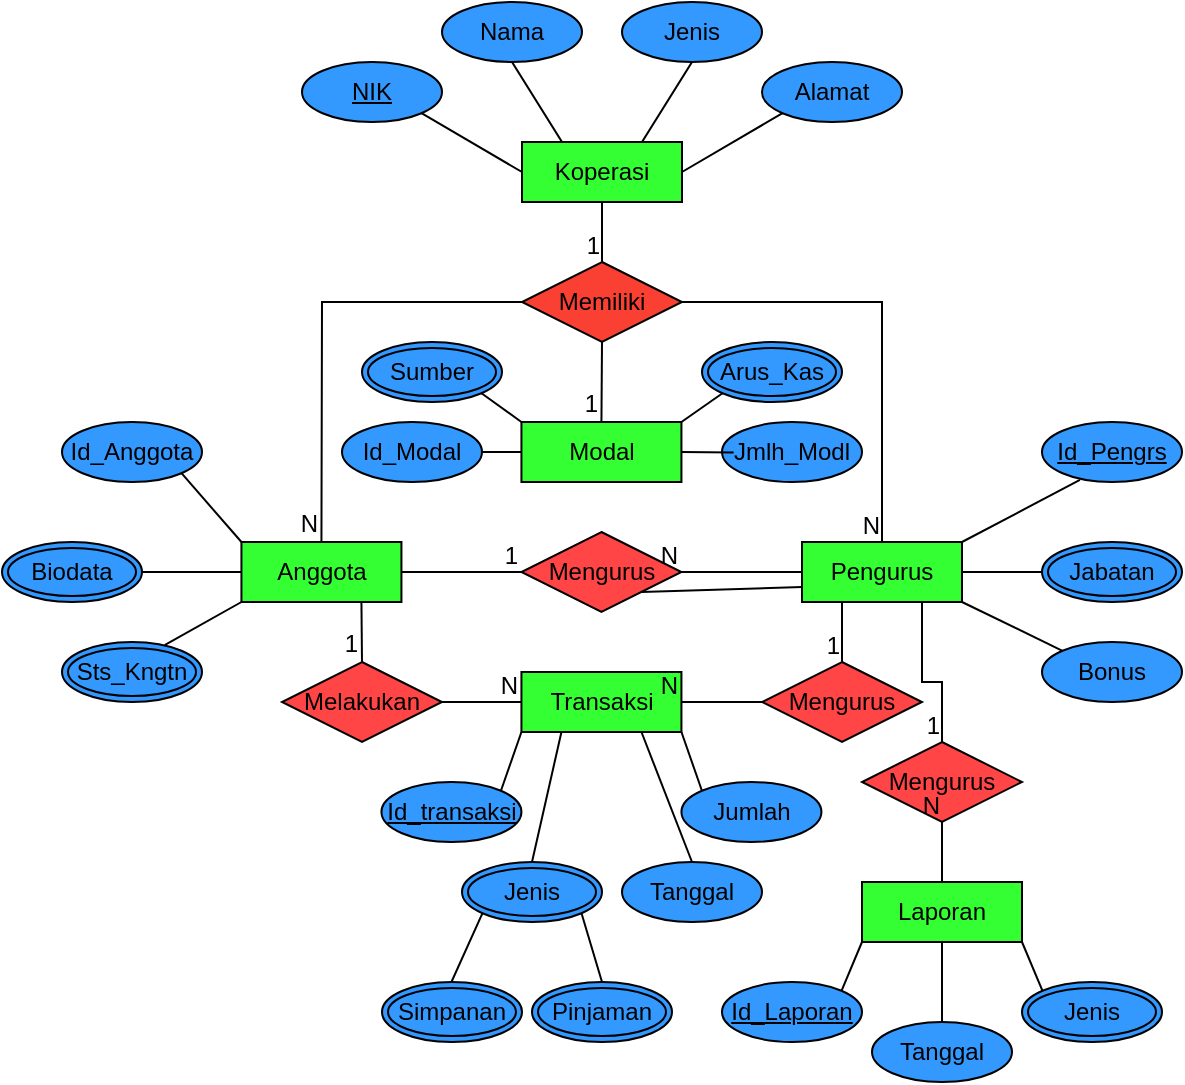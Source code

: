 <mxfile version="24.8.4">
  <diagram name="Halaman-1" id="Y80M56ZSuJKKFgf_Gu2e">
    <mxGraphModel dx="1216" dy="738" grid="1" gridSize="10" guides="1" tooltips="1" connect="1" arrows="1" fold="1" page="1" pageScale="1" pageWidth="827" pageHeight="1169" math="0" shadow="0">
      <root>
        <mxCell id="0" />
        <mxCell id="1" parent="0" />
        <mxCell id="62EWxUmSz6-aSFfVlWEd-33" value="Koperasi" style="whiteSpace=wrap;html=1;align=center;fillColor=#33FF33;" parent="1" vertex="1">
          <mxGeometry x="360" y="110" width="80" height="30" as="geometry" />
        </mxCell>
        <mxCell id="62EWxUmSz6-aSFfVlWEd-50" value="Anggota" style="whiteSpace=wrap;html=1;align=center;fillColor=#33FF33;" parent="1" vertex="1">
          <mxGeometry x="219.72" y="310" width="80" height="30" as="geometry" />
        </mxCell>
        <mxCell id="62EWxUmSz6-aSFfVlWEd-73" value="Modal" style="whiteSpace=wrap;html=1;align=center;fillColor=#33FF33;" parent="1" vertex="1">
          <mxGeometry x="359.72" y="250" width="80" height="30" as="geometry" />
        </mxCell>
        <mxCell id="62EWxUmSz6-aSFfVlWEd-84" value="Transaksi" style="whiteSpace=wrap;html=1;align=center;fillColor=#33FF33;" parent="1" vertex="1">
          <mxGeometry x="359.72" y="375" width="80" height="30" as="geometry" />
        </mxCell>
        <mxCell id="62EWxUmSz6-aSFfVlWEd-98" value="Laporan" style="whiteSpace=wrap;html=1;align=center;fillColor=#33FF33;" parent="1" vertex="1">
          <mxGeometry x="530" y="480" width="80" height="30" as="geometry" />
        </mxCell>
        <mxCell id="62EWxUmSz6-aSFfVlWEd-51" value="Pengurus" style="whiteSpace=wrap;html=1;align=center;fillColor=#33FF33;" parent="1" vertex="1">
          <mxGeometry x="500" y="310" width="80" height="30" as="geometry" />
        </mxCell>
        <mxCell id="62EWxUmSz6-aSFfVlWEd-34" value="NIK" style="ellipse;whiteSpace=wrap;html=1;align=center;fontStyle=4;fillColor=#3399FF;" parent="1" vertex="1">
          <mxGeometry x="250" y="70" width="70" height="30" as="geometry" />
        </mxCell>
        <mxCell id="62EWxUmSz6-aSFfVlWEd-36" value="Jenis" style="ellipse;whiteSpace=wrap;html=1;align=center;fontStyle=0;fillColor=#3399FF;" parent="1" vertex="1">
          <mxGeometry x="410" y="40" width="70" height="30" as="geometry" />
        </mxCell>
        <mxCell id="62EWxUmSz6-aSFfVlWEd-38" value="Alamat" style="ellipse;whiteSpace=wrap;html=1;align=center;fontStyle=0;fillColor=#3399FF;" parent="1" vertex="1">
          <mxGeometry x="480" y="70" width="70" height="30" as="geometry" />
        </mxCell>
        <mxCell id="62EWxUmSz6-aSFfVlWEd-53" value="Id_Pengrs" style="ellipse;whiteSpace=wrap;html=1;align=center;fontStyle=4;fillColor=#3399FF;" parent="1" vertex="1">
          <mxGeometry x="620" y="250" width="70" height="30" as="geometry" />
        </mxCell>
        <mxCell id="62EWxUmSz6-aSFfVlWEd-76" value="Id_Modal" style="ellipse;whiteSpace=wrap;html=1;align=center;fontStyle=0;fillColor=#3399FF;" parent="1" vertex="1">
          <mxGeometry x="270" y="250" width="70" height="30" as="geometry" />
        </mxCell>
        <mxCell id="62EWxUmSz6-aSFfVlWEd-101" value="Id_Anggota" style="ellipse;whiteSpace=wrap;html=1;align=center;fontStyle=0;fillColor=#3399FF;" parent="1" vertex="1">
          <mxGeometry x="130" y="250" width="70" height="30" as="geometry" />
        </mxCell>
        <mxCell id="62EWxUmSz6-aSFfVlWEd-55" value="Bonus" style="ellipse;whiteSpace=wrap;html=1;align=center;fontStyle=0;fillColor=#3399FF;" parent="1" vertex="1">
          <mxGeometry x="620" y="360" width="70" height="30" as="geometry" />
        </mxCell>
        <mxCell id="62EWxUmSz6-aSFfVlWEd-119" value="Id_transaksi" style="ellipse;whiteSpace=wrap;html=1;align=center;fontStyle=4;fillColor=#3399FF;" parent="1" vertex="1">
          <mxGeometry x="289.72" y="430" width="70" height="30" as="geometry" />
        </mxCell>
        <mxCell id="62EWxUmSz6-aSFfVlWEd-111" value="Tanggal" style="ellipse;whiteSpace=wrap;html=1;align=center;fontStyle=0;fillColor=#3399FF;" parent="1" vertex="1">
          <mxGeometry x="410" y="470" width="70" height="30" as="geometry" />
        </mxCell>
        <mxCell id="62EWxUmSz6-aSFfVlWEd-112" value="Jumlah" style="ellipse;whiteSpace=wrap;html=1;align=center;fontStyle=0;fillColor=#3399FF;" parent="1" vertex="1">
          <mxGeometry x="439.72" y="430" width="70" height="30" as="geometry" />
        </mxCell>
        <mxCell id="62EWxUmSz6-aSFfVlWEd-121" value="Id_Laporan" style="ellipse;whiteSpace=wrap;html=1;align=center;fontStyle=4;fillColor=#3399FF;" parent="1" vertex="1">
          <mxGeometry x="460" y="530" width="70" height="30" as="geometry" />
        </mxCell>
        <mxCell id="62EWxUmSz6-aSFfVlWEd-123" value="Tanggal" style="ellipse;whiteSpace=wrap;html=1;align=center;fontStyle=0;fillColor=#3399FF;" parent="1" vertex="1">
          <mxGeometry x="535" y="550" width="70" height="30" as="geometry" />
        </mxCell>
        <mxCell id="62EWxUmSz6-aSFfVlWEd-78" value="Jmlh_Modl" style="ellipse;whiteSpace=wrap;html=1;align=center;fontStyle=0;fillColor=#3399FF;" parent="1" vertex="1">
          <mxGeometry x="460" y="250" width="70" height="30" as="geometry" />
        </mxCell>
        <mxCell id="62EWxUmSz6-aSFfVlWEd-39" value="Nama" style="ellipse;whiteSpace=wrap;html=1;align=center;fontStyle=0;fillColor=#3399FF;" parent="1" vertex="1">
          <mxGeometry x="320" y="40" width="70" height="30" as="geometry" />
        </mxCell>
        <mxCell id="62EWxUmSz6-aSFfVlWEd-35" style="edgeStyle=orthogonalEdgeStyle;rounded=0;orthogonalLoop=1;jettySize=auto;html=1;exitX=0.5;exitY=1;exitDx=0;exitDy=0;" parent="1" source="62EWxUmSz6-aSFfVlWEd-34" target="62EWxUmSz6-aSFfVlWEd-34" edge="1">
          <mxGeometry relative="1" as="geometry" />
        </mxCell>
        <mxCell id="62EWxUmSz6-aSFfVlWEd-41" value="" style="endArrow=none;html=1;rounded=0;exitX=1;exitY=1;exitDx=0;exitDy=0;entryX=0;entryY=0.5;entryDx=0;entryDy=0;" parent="1" source="62EWxUmSz6-aSFfVlWEd-34" target="62EWxUmSz6-aSFfVlWEd-33" edge="1">
          <mxGeometry relative="1" as="geometry">
            <mxPoint x="350" y="190" as="sourcePoint" />
            <mxPoint x="510" y="190" as="targetPoint" />
          </mxGeometry>
        </mxCell>
        <mxCell id="62EWxUmSz6-aSFfVlWEd-104" value="" style="endArrow=none;html=1;rounded=0;exitX=1;exitY=1;exitDx=0;exitDy=0;entryX=0;entryY=0;entryDx=0;entryDy=0;" parent="1" source="62EWxUmSz6-aSFfVlWEd-101" target="62EWxUmSz6-aSFfVlWEd-50" edge="1">
          <mxGeometry relative="1" as="geometry">
            <mxPoint x="320" y="105" as="sourcePoint" />
            <mxPoint x="370" y="135" as="targetPoint" />
          </mxGeometry>
        </mxCell>
        <mxCell id="62EWxUmSz6-aSFfVlWEd-105" value="" style="endArrow=none;html=1;rounded=0;exitX=1;exitY=0.5;exitDx=0;exitDy=0;entryX=0;entryY=0.5;entryDx=0;entryDy=0;" parent="1" source="62EWxUmSz6-aSFfVlWEd-102" target="62EWxUmSz6-aSFfVlWEd-50" edge="1">
          <mxGeometry relative="1" as="geometry">
            <mxPoint x="215" y="300" as="sourcePoint" />
            <mxPoint x="230" y="320" as="targetPoint" />
          </mxGeometry>
        </mxCell>
        <mxCell id="62EWxUmSz6-aSFfVlWEd-106" value="" style="endArrow=none;html=1;rounded=0;exitX=0.733;exitY=0.054;exitDx=0;exitDy=0;entryX=0;entryY=1;entryDx=0;entryDy=0;exitPerimeter=0;" parent="1" source="62EWxUmSz6-aSFfVlWEd-103" target="62EWxUmSz6-aSFfVlWEd-50" edge="1">
          <mxGeometry relative="1" as="geometry">
            <mxPoint x="170" y="310" as="sourcePoint" />
            <mxPoint x="230" y="335" as="targetPoint" />
          </mxGeometry>
        </mxCell>
        <mxCell id="62EWxUmSz6-aSFfVlWEd-113" value="" style="endArrow=none;html=1;rounded=0;exitX=0.5;exitY=0;exitDx=0;exitDy=0;entryX=0;entryY=1;entryDx=0;entryDy=0;" parent="1" target="62EWxUmSz6-aSFfVlWEd-110" edge="1">
          <mxGeometry relative="1" as="geometry">
            <mxPoint x="324.72" y="530" as="sourcePoint" />
            <mxPoint x="360" y="540" as="targetPoint" />
          </mxGeometry>
        </mxCell>
        <mxCell id="62EWxUmSz6-aSFfVlWEd-120" value="" style="endArrow=none;html=1;rounded=0;exitX=1;exitY=0;exitDx=0;exitDy=0;entryX=0;entryY=1;entryDx=0;entryDy=0;" parent="1" source="62EWxUmSz6-aSFfVlWEd-119" target="62EWxUmSz6-aSFfVlWEd-84" edge="1">
          <mxGeometry relative="1" as="geometry">
            <mxPoint x="181.28" y="367" as="sourcePoint" />
            <mxPoint x="360" y="400" as="targetPoint" />
          </mxGeometry>
        </mxCell>
        <mxCell id="62EWxUmSz6-aSFfVlWEd-118" value="" style="endArrow=none;html=1;rounded=0;exitX=0.5;exitY=0;exitDx=0;exitDy=0;entryX=1;entryY=1;entryDx=0;entryDy=0;" parent="1" target="62EWxUmSz6-aSFfVlWEd-110" edge="1">
          <mxGeometry relative="1" as="geometry">
            <mxPoint x="400" y="530" as="sourcePoint" />
            <mxPoint x="415" y="495" as="targetPoint" />
          </mxGeometry>
        </mxCell>
        <mxCell id="62EWxUmSz6-aSFfVlWEd-128" value="" style="endArrow=none;html=1;rounded=0;exitX=1;exitY=0;exitDx=0;exitDy=0;entryX=0;entryY=1;entryDx=0;entryDy=0;" parent="1" source="62EWxUmSz6-aSFfVlWEd-121" target="62EWxUmSz6-aSFfVlWEd-98" edge="1">
          <mxGeometry relative="1" as="geometry">
            <mxPoint x="410" y="540" as="sourcePoint" />
            <mxPoint x="400" y="505" as="targetPoint" />
          </mxGeometry>
        </mxCell>
        <mxCell id="62EWxUmSz6-aSFfVlWEd-129" value="" style="endArrow=none;html=1;rounded=0;exitX=0.5;exitY=0;exitDx=0;exitDy=0;entryX=0.5;entryY=1;entryDx=0;entryDy=0;" parent="1" source="62EWxUmSz6-aSFfVlWEd-123" target="62EWxUmSz6-aSFfVlWEd-98" edge="1">
          <mxGeometry relative="1" as="geometry">
            <mxPoint x="530" y="545" as="sourcePoint" />
            <mxPoint x="540" y="520" as="targetPoint" />
          </mxGeometry>
        </mxCell>
        <mxCell id="62EWxUmSz6-aSFfVlWEd-133" value="" style="endArrow=none;html=1;rounded=0;exitX=0;exitY=0;exitDx=0;exitDy=0;entryX=1;entryY=1;entryDx=0;entryDy=0;" parent="1" source="62EWxUmSz6-aSFfVlWEd-132" target="62EWxUmSz6-aSFfVlWEd-98" edge="1">
          <mxGeometry relative="1" as="geometry">
            <mxPoint x="580" y="560" as="sourcePoint" />
            <mxPoint x="580" y="520" as="targetPoint" />
          </mxGeometry>
        </mxCell>
        <mxCell id="62EWxUmSz6-aSFfVlWEd-114" value="" style="endArrow=none;html=1;rounded=0;exitX=0.5;exitY=0;exitDx=0;exitDy=0;entryX=0.25;entryY=1;entryDx=0;entryDy=0;" parent="1" source="62EWxUmSz6-aSFfVlWEd-110" target="62EWxUmSz6-aSFfVlWEd-84" edge="1">
          <mxGeometry relative="1" as="geometry">
            <mxPoint x="360" y="445" as="sourcePoint" />
            <mxPoint x="370" y="415" as="targetPoint" />
          </mxGeometry>
        </mxCell>
        <mxCell id="62EWxUmSz6-aSFfVlWEd-115" value="" style="endArrow=none;html=1;rounded=0;exitX=0.5;exitY=0;exitDx=0;exitDy=0;entryX=0.75;entryY=1;entryDx=0;entryDy=0;" parent="1" source="62EWxUmSz6-aSFfVlWEd-111" target="62EWxUmSz6-aSFfVlWEd-84" edge="1">
          <mxGeometry relative="1" as="geometry">
            <mxPoint x="375" y="480" as="sourcePoint" />
            <mxPoint x="390" y="415" as="targetPoint" />
          </mxGeometry>
        </mxCell>
        <mxCell id="62EWxUmSz6-aSFfVlWEd-116" value="" style="endArrow=none;html=1;rounded=0;exitX=0;exitY=0;exitDx=0;exitDy=0;entryX=1;entryY=1;entryDx=0;entryDy=0;" parent="1" source="62EWxUmSz6-aSFfVlWEd-112" target="62EWxUmSz6-aSFfVlWEd-84" edge="1">
          <mxGeometry relative="1" as="geometry">
            <mxPoint x="455" y="480" as="sourcePoint" />
            <mxPoint x="440" y="410" as="targetPoint" />
          </mxGeometry>
        </mxCell>
        <mxCell id="62EWxUmSz6-aSFfVlWEd-42" value="" style="endArrow=none;html=1;rounded=0;exitX=0.5;exitY=1;exitDx=0;exitDy=0;entryX=0.25;entryY=0;entryDx=0;entryDy=0;" parent="1" source="62EWxUmSz6-aSFfVlWEd-39" target="62EWxUmSz6-aSFfVlWEd-33" edge="1">
          <mxGeometry relative="1" as="geometry">
            <mxPoint x="350" y="190" as="sourcePoint" />
            <mxPoint x="510" y="190" as="targetPoint" />
          </mxGeometry>
        </mxCell>
        <mxCell id="62EWxUmSz6-aSFfVlWEd-43" value="" style="endArrow=none;html=1;rounded=0;entryX=1;entryY=0.5;entryDx=0;entryDy=0;exitX=0;exitY=1;exitDx=0;exitDy=0;" parent="1" source="62EWxUmSz6-aSFfVlWEd-38" target="62EWxUmSz6-aSFfVlWEd-33" edge="1">
          <mxGeometry relative="1" as="geometry">
            <mxPoint x="488" y="100" as="sourcePoint" />
            <mxPoint x="510" y="190" as="targetPoint" />
          </mxGeometry>
        </mxCell>
        <mxCell id="62EWxUmSz6-aSFfVlWEd-44" value="" style="endArrow=none;html=1;rounded=0;exitX=0.5;exitY=1;exitDx=0;exitDy=0;entryX=0.75;entryY=0;entryDx=0;entryDy=0;" parent="1" source="62EWxUmSz6-aSFfVlWEd-36" target="62EWxUmSz6-aSFfVlWEd-33" edge="1">
          <mxGeometry relative="1" as="geometry">
            <mxPoint x="350" y="190" as="sourcePoint" />
            <mxPoint x="510" y="190" as="targetPoint" />
          </mxGeometry>
        </mxCell>
        <mxCell id="62EWxUmSz6-aSFfVlWEd-45" value="Memiliki" style="shape=rhombus;perimeter=rhombusPerimeter;whiteSpace=wrap;html=1;align=center;fillColor=#FA4032;" parent="1" vertex="1">
          <mxGeometry x="360" y="170" width="80" height="40" as="geometry" />
        </mxCell>
        <mxCell id="62EWxUmSz6-aSFfVlWEd-67" value="Mengurus" style="shape=rhombus;perimeter=rhombusPerimeter;whiteSpace=wrap;html=1;align=center;fillColor=#FF4545;" parent="1" vertex="1">
          <mxGeometry x="359.72" y="305" width="80" height="40" as="geometry" />
        </mxCell>
        <mxCell id="62EWxUmSz6-aSFfVlWEd-85" value="Mengurus" style="shape=rhombus;perimeter=rhombusPerimeter;whiteSpace=wrap;html=1;align=center;fillColor=#FF4545;" parent="1" vertex="1">
          <mxGeometry x="480" y="370" width="80" height="40" as="geometry" />
        </mxCell>
        <mxCell id="62EWxUmSz6-aSFfVlWEd-95" value="Mengurus" style="shape=rhombus;perimeter=rhombusPerimeter;whiteSpace=wrap;html=1;align=center;fillColor=#FF4545;" parent="1" vertex="1">
          <mxGeometry x="530" y="410" width="80" height="40" as="geometry" />
        </mxCell>
        <mxCell id="62EWxUmSz6-aSFfVlWEd-86" value="Melakukan" style="shape=rhombus;perimeter=rhombusPerimeter;whiteSpace=wrap;html=1;align=center;fillColor=#FF4545;" parent="1" vertex="1">
          <mxGeometry x="240.0" y="370" width="80" height="40" as="geometry" />
        </mxCell>
        <mxCell id="62EWxUmSz6-aSFfVlWEd-46" value="" style="endArrow=none;html=1;rounded=0;exitX=0.5;exitY=1;exitDx=0;exitDy=0;entryX=0.5;entryY=0;entryDx=0;entryDy=0;" parent="1" source="62EWxUmSz6-aSFfVlWEd-33" target="62EWxUmSz6-aSFfVlWEd-45" edge="1">
          <mxGeometry relative="1" as="geometry">
            <mxPoint x="340" y="220" as="sourcePoint" />
            <mxPoint x="500" y="220" as="targetPoint" />
          </mxGeometry>
        </mxCell>
        <mxCell id="62EWxUmSz6-aSFfVlWEd-47" value="1" style="resizable=0;html=1;whiteSpace=wrap;align=right;verticalAlign=bottom;" parent="62EWxUmSz6-aSFfVlWEd-46" connectable="0" vertex="1">
          <mxGeometry x="1" relative="1" as="geometry" />
        </mxCell>
        <mxCell id="62EWxUmSz6-aSFfVlWEd-52" value="Jabatan" style="ellipse;shape=doubleEllipse;margin=3;whiteSpace=wrap;html=1;align=center;fillColor=#3399FF;" parent="1" vertex="1">
          <mxGeometry x="620" y="310" width="70" height="30" as="geometry" />
        </mxCell>
        <mxCell id="62EWxUmSz6-aSFfVlWEd-132" value="Jenis" style="ellipse;shape=doubleEllipse;margin=3;whiteSpace=wrap;html=1;align=center;fillColor=#3399FF;" parent="1" vertex="1">
          <mxGeometry x="610" y="530" width="70" height="30" as="geometry" />
        </mxCell>
        <mxCell id="62EWxUmSz6-aSFfVlWEd-110" value="Jenis" style="ellipse;shape=doubleEllipse;margin=3;whiteSpace=wrap;html=1;align=center;fillColor=#3399FF;" parent="1" vertex="1">
          <mxGeometry x="330" y="470" width="70" height="30" as="geometry" />
        </mxCell>
        <mxCell id="5JjsfmcTFtYj6niKm7DO-1" value="Simpanan" style="ellipse;shape=doubleEllipse;margin=3;whiteSpace=wrap;html=1;align=center;fillColor=#3399FF;" vertex="1" parent="1">
          <mxGeometry x="290" y="530" width="70" height="30" as="geometry" />
        </mxCell>
        <mxCell id="5JjsfmcTFtYj6niKm7DO-2" value="Pinjaman" style="ellipse;shape=doubleEllipse;margin=3;whiteSpace=wrap;html=1;align=center;fillColor=#3399FF;" vertex="1" parent="1">
          <mxGeometry x="365" y="530" width="70" height="30" as="geometry" />
        </mxCell>
        <mxCell id="62EWxUmSz6-aSFfVlWEd-102" value="Biodata" style="ellipse;shape=doubleEllipse;margin=3;whiteSpace=wrap;html=1;align=center;fillColor=#3399FF;" parent="1" vertex="1">
          <mxGeometry x="100" y="310" width="70" height="30" as="geometry" />
        </mxCell>
        <mxCell id="62EWxUmSz6-aSFfVlWEd-103" value="Sts_Kngtn" style="ellipse;shape=doubleEllipse;margin=3;whiteSpace=wrap;html=1;align=center;fillColor=#3399FF;" parent="1" vertex="1">
          <mxGeometry x="130" y="360" width="70" height="30" as="geometry" />
        </mxCell>
        <mxCell id="62EWxUmSz6-aSFfVlWEd-79" value="Arus_Kas" style="ellipse;shape=doubleEllipse;margin=3;whiteSpace=wrap;html=1;align=center;fillColor=#3399FF;" parent="1" vertex="1">
          <mxGeometry x="450" y="210" width="70" height="30" as="geometry" />
        </mxCell>
        <mxCell id="62EWxUmSz6-aSFfVlWEd-77" value="Sumber" style="ellipse;shape=doubleEllipse;margin=3;whiteSpace=wrap;html=1;align=center;fillColor=#3399FF;" parent="1" vertex="1">
          <mxGeometry x="280" y="210" width="70" height="30" as="geometry" />
        </mxCell>
        <mxCell id="62EWxUmSz6-aSFfVlWEd-57" value="" style="endArrow=none;html=1;rounded=0;entryX=0.5;entryY=0;entryDx=0;entryDy=0;exitX=0;exitY=0.5;exitDx=0;exitDy=0;" parent="1" source="62EWxUmSz6-aSFfVlWEd-45" target="62EWxUmSz6-aSFfVlWEd-50" edge="1">
          <mxGeometry relative="1" as="geometry">
            <mxPoint x="320" y="190" as="sourcePoint" />
            <mxPoint x="310" y="190" as="targetPoint" />
            <Array as="points">
              <mxPoint x="260" y="190" />
            </Array>
          </mxGeometry>
        </mxCell>
        <mxCell id="62EWxUmSz6-aSFfVlWEd-58" value="N" style="resizable=0;html=1;whiteSpace=wrap;align=right;verticalAlign=bottom;" parent="62EWxUmSz6-aSFfVlWEd-57" connectable="0" vertex="1">
          <mxGeometry x="1" relative="1" as="geometry" />
        </mxCell>
        <mxCell id="62EWxUmSz6-aSFfVlWEd-59" value="" style="endArrow=none;html=1;rounded=0;exitX=1;exitY=0.5;exitDx=0;exitDy=0;entryX=0.5;entryY=0;entryDx=0;entryDy=0;" parent="1" source="62EWxUmSz6-aSFfVlWEd-45" target="62EWxUmSz6-aSFfVlWEd-51" edge="1">
          <mxGeometry relative="1" as="geometry">
            <mxPoint x="450" y="190" as="sourcePoint" />
            <mxPoint x="510" y="190" as="targetPoint" />
            <Array as="points">
              <mxPoint x="540" y="190" />
            </Array>
          </mxGeometry>
        </mxCell>
        <mxCell id="62EWxUmSz6-aSFfVlWEd-60" value="N" style="resizable=0;html=1;whiteSpace=wrap;align=right;verticalAlign=bottom;" parent="62EWxUmSz6-aSFfVlWEd-59" connectable="0" vertex="1">
          <mxGeometry x="1" relative="1" as="geometry" />
        </mxCell>
        <mxCell id="62EWxUmSz6-aSFfVlWEd-62" value="" style="endArrow=none;html=1;rounded=0;entryX=0.271;entryY=0.965;entryDx=0;entryDy=0;exitX=1;exitY=0;exitDx=0;exitDy=0;entryPerimeter=0;" parent="1" source="62EWxUmSz6-aSFfVlWEd-51" target="62EWxUmSz6-aSFfVlWEd-53" edge="1">
          <mxGeometry relative="1" as="geometry">
            <mxPoint x="400" y="295" as="sourcePoint" />
            <mxPoint x="630.148" y="290.562" as="targetPoint" />
            <Array as="points" />
          </mxGeometry>
        </mxCell>
        <mxCell id="62EWxUmSz6-aSFfVlWEd-63" value="" style="endArrow=none;html=1;rounded=0;entryX=0;entryY=0.5;entryDx=0;entryDy=0;exitX=1;exitY=0.5;exitDx=0;exitDy=0;" parent="1" source="62EWxUmSz6-aSFfVlWEd-51" target="62EWxUmSz6-aSFfVlWEd-52" edge="1">
          <mxGeometry relative="1" as="geometry">
            <mxPoint x="400" y="295" as="sourcePoint" />
            <mxPoint x="560" y="295" as="targetPoint" />
          </mxGeometry>
        </mxCell>
        <mxCell id="62EWxUmSz6-aSFfVlWEd-64" value="" style="endArrow=none;html=1;rounded=0;entryX=0;entryY=0;entryDx=0;entryDy=0;exitX=1;exitY=1;exitDx=0;exitDy=0;" parent="1" source="62EWxUmSz6-aSFfVlWEd-51" target="62EWxUmSz6-aSFfVlWEd-55" edge="1">
          <mxGeometry relative="1" as="geometry">
            <mxPoint x="400" y="295" as="sourcePoint" />
            <mxPoint x="560" y="295" as="targetPoint" />
          </mxGeometry>
        </mxCell>
        <mxCell id="62EWxUmSz6-aSFfVlWEd-68" value="" style="endArrow=none;html=1;rounded=0;exitX=1;exitY=0.5;exitDx=0;exitDy=0;" parent="1" source="62EWxUmSz6-aSFfVlWEd-50" edge="1">
          <mxGeometry relative="1" as="geometry">
            <mxPoint x="419.72" y="320" as="sourcePoint" />
            <mxPoint x="359.72" y="325" as="targetPoint" />
          </mxGeometry>
        </mxCell>
        <mxCell id="62EWxUmSz6-aSFfVlWEd-69" value="1" style="resizable=0;html=1;whiteSpace=wrap;align=right;verticalAlign=bottom;" parent="62EWxUmSz6-aSFfVlWEd-68" connectable="0" vertex="1">
          <mxGeometry x="1" relative="1" as="geometry" />
        </mxCell>
        <mxCell id="62EWxUmSz6-aSFfVlWEd-87" value="" style="endArrow=none;html=1;rounded=0;exitX=0.75;exitY=1;exitDx=0;exitDy=0;entryX=0.5;entryY=0;entryDx=0;entryDy=0;" parent="1" source="62EWxUmSz6-aSFfVlWEd-50" target="62EWxUmSz6-aSFfVlWEd-86" edge="1">
          <mxGeometry relative="1" as="geometry">
            <mxPoint x="310" y="335" as="sourcePoint" />
            <mxPoint x="369.72" y="335" as="targetPoint" />
          </mxGeometry>
        </mxCell>
        <mxCell id="62EWxUmSz6-aSFfVlWEd-88" value="1" style="resizable=0;html=1;whiteSpace=wrap;align=right;verticalAlign=bottom;" parent="62EWxUmSz6-aSFfVlWEd-87" connectable="0" vertex="1">
          <mxGeometry x="1" relative="1" as="geometry" />
        </mxCell>
        <mxCell id="62EWxUmSz6-aSFfVlWEd-70" value="" style="endArrow=none;html=1;rounded=0;entryX=1;entryY=0.5;entryDx=0;entryDy=0;exitX=0;exitY=0.5;exitDx=0;exitDy=0;" parent="1" source="62EWxUmSz6-aSFfVlWEd-51" target="62EWxUmSz6-aSFfVlWEd-67" edge="1">
          <mxGeometry relative="1" as="geometry">
            <mxPoint x="430" y="340" as="sourcePoint" />
            <mxPoint x="580" y="240" as="targetPoint" />
          </mxGeometry>
        </mxCell>
        <mxCell id="62EWxUmSz6-aSFfVlWEd-71" value="N" style="resizable=0;html=1;whiteSpace=wrap;align=right;verticalAlign=bottom;" parent="62EWxUmSz6-aSFfVlWEd-70" connectable="0" vertex="1">
          <mxGeometry x="1" relative="1" as="geometry" />
        </mxCell>
        <mxCell id="62EWxUmSz6-aSFfVlWEd-89" value="" style="endArrow=none;html=1;rounded=0;entryX=0;entryY=0.5;entryDx=0;entryDy=0;exitX=1;exitY=0.5;exitDx=0;exitDy=0;" parent="1" source="62EWxUmSz6-aSFfVlWEd-86" target="62EWxUmSz6-aSFfVlWEd-84" edge="1">
          <mxGeometry relative="1" as="geometry">
            <mxPoint x="510" y="335" as="sourcePoint" />
            <mxPoint x="450" y="335" as="targetPoint" />
          </mxGeometry>
        </mxCell>
        <mxCell id="62EWxUmSz6-aSFfVlWEd-90" value="N" style="resizable=0;html=1;whiteSpace=wrap;align=right;verticalAlign=bottom;" parent="62EWxUmSz6-aSFfVlWEd-89" connectable="0" vertex="1">
          <mxGeometry x="1" relative="1" as="geometry" />
        </mxCell>
        <mxCell id="62EWxUmSz6-aSFfVlWEd-91" value="" style="endArrow=none;html=1;rounded=0;exitX=0;exitY=0.5;exitDx=0;exitDy=0;entryX=1;entryY=0.5;entryDx=0;entryDy=0;" parent="1" source="62EWxUmSz6-aSFfVlWEd-85" target="62EWxUmSz6-aSFfVlWEd-84" edge="1">
          <mxGeometry relative="1" as="geometry">
            <mxPoint x="310" y="400" as="sourcePoint" />
            <mxPoint x="460" y="400" as="targetPoint" />
          </mxGeometry>
        </mxCell>
        <mxCell id="62EWxUmSz6-aSFfVlWEd-92" value="N" style="resizable=0;html=1;whiteSpace=wrap;align=right;verticalAlign=bottom;" parent="62EWxUmSz6-aSFfVlWEd-91" connectable="0" vertex="1">
          <mxGeometry x="1" relative="1" as="geometry" />
        </mxCell>
        <mxCell id="62EWxUmSz6-aSFfVlWEd-99" value="" style="endArrow=none;html=1;rounded=0;exitX=0.5;exitY=0;exitDx=0;exitDy=0;entryX=0.5;entryY=1;entryDx=0;entryDy=0;align=left;fontStyle=0;verticalAlign=top;" parent="1" source="62EWxUmSz6-aSFfVlWEd-98" target="62EWxUmSz6-aSFfVlWEd-95" edge="1">
          <mxGeometry relative="1" as="geometry">
            <mxPoint x="490" y="400" as="sourcePoint" />
            <mxPoint x="450" y="400" as="targetPoint" />
          </mxGeometry>
        </mxCell>
        <mxCell id="62EWxUmSz6-aSFfVlWEd-100" value="N" style="resizable=0;html=1;whiteSpace=wrap;align=right;verticalAlign=bottom;" parent="62EWxUmSz6-aSFfVlWEd-99" connectable="0" vertex="1">
          <mxGeometry x="1" relative="1" as="geometry" />
        </mxCell>
        <mxCell id="62EWxUmSz6-aSFfVlWEd-72" value="" style="endArrow=none;html=1;rounded=0;exitX=1;exitY=1;exitDx=0;exitDy=0;entryX=0;entryY=0.75;entryDx=0;entryDy=0;" parent="1" source="62EWxUmSz6-aSFfVlWEd-67" target="62EWxUmSz6-aSFfVlWEd-51" edge="1">
          <mxGeometry relative="1" as="geometry">
            <mxPoint x="420" y="240" as="sourcePoint" />
            <mxPoint x="580" y="240" as="targetPoint" />
          </mxGeometry>
        </mxCell>
        <mxCell id="62EWxUmSz6-aSFfVlWEd-74" value="" style="endArrow=none;html=1;rounded=0;exitX=0.5;exitY=1;exitDx=0;exitDy=0;entryX=0.5;entryY=0;entryDx=0;entryDy=0;" parent="1" source="62EWxUmSz6-aSFfVlWEd-45" target="62EWxUmSz6-aSFfVlWEd-73" edge="1">
          <mxGeometry relative="1" as="geometry">
            <mxPoint x="410" y="270" as="sourcePoint" />
            <mxPoint x="570" y="270" as="targetPoint" />
          </mxGeometry>
        </mxCell>
        <mxCell id="62EWxUmSz6-aSFfVlWEd-75" value="1" style="resizable=0;html=1;whiteSpace=wrap;align=right;verticalAlign=bottom;" parent="62EWxUmSz6-aSFfVlWEd-74" connectable="0" vertex="1">
          <mxGeometry x="1" relative="1" as="geometry" />
        </mxCell>
        <mxCell id="62EWxUmSz6-aSFfVlWEd-93" value="" style="endArrow=none;html=1;rounded=0;exitX=0.25;exitY=1;exitDx=0;exitDy=0;entryX=0.5;entryY=0;entryDx=0;entryDy=0;" parent="1" source="62EWxUmSz6-aSFfVlWEd-51" target="62EWxUmSz6-aSFfVlWEd-85" edge="1">
          <mxGeometry relative="1" as="geometry">
            <mxPoint x="410" y="220" as="sourcePoint" />
            <mxPoint x="410" y="260" as="targetPoint" />
          </mxGeometry>
        </mxCell>
        <mxCell id="62EWxUmSz6-aSFfVlWEd-94" value="1" style="resizable=0;html=1;whiteSpace=wrap;align=right;verticalAlign=bottom;" parent="62EWxUmSz6-aSFfVlWEd-93" connectable="0" vertex="1">
          <mxGeometry x="1" relative="1" as="geometry" />
        </mxCell>
        <mxCell id="62EWxUmSz6-aSFfVlWEd-96" value="" style="endArrow=none;html=1;rounded=0;exitX=0.75;exitY=1;exitDx=0;exitDy=0;entryX=0.5;entryY=0;entryDx=0;entryDy=0;" parent="1" source="62EWxUmSz6-aSFfVlWEd-51" target="62EWxUmSz6-aSFfVlWEd-95" edge="1">
          <mxGeometry relative="1" as="geometry">
            <mxPoint x="530" y="350" as="sourcePoint" />
            <mxPoint x="530" y="380" as="targetPoint" />
            <Array as="points">
              <mxPoint x="560" y="380" />
              <mxPoint x="570" y="380" />
            </Array>
          </mxGeometry>
        </mxCell>
        <mxCell id="62EWxUmSz6-aSFfVlWEd-97" value="1" style="resizable=0;html=1;whiteSpace=wrap;align=right;verticalAlign=bottom;" parent="62EWxUmSz6-aSFfVlWEd-96" connectable="0" vertex="1">
          <mxGeometry x="1" relative="1" as="geometry" />
        </mxCell>
        <mxCell id="62EWxUmSz6-aSFfVlWEd-80" value="" style="endArrow=none;html=1;rounded=0;exitX=1;exitY=0.5;exitDx=0;exitDy=0;entryX=0;entryY=0.5;entryDx=0;entryDy=0;" parent="1" source="62EWxUmSz6-aSFfVlWEd-76" target="62EWxUmSz6-aSFfVlWEd-73" edge="1">
          <mxGeometry relative="1" as="geometry">
            <mxPoint x="410" y="320" as="sourcePoint" />
            <mxPoint x="570" y="320" as="targetPoint" />
          </mxGeometry>
        </mxCell>
        <mxCell id="62EWxUmSz6-aSFfVlWEd-81" value="" style="endArrow=none;html=1;rounded=0;exitX=1;exitY=1;exitDx=0;exitDy=0;entryX=0;entryY=0;entryDx=0;entryDy=0;" parent="1" source="62EWxUmSz6-aSFfVlWEd-77" target="62EWxUmSz6-aSFfVlWEd-73" edge="1">
          <mxGeometry relative="1" as="geometry">
            <mxPoint x="410" y="320" as="sourcePoint" />
            <mxPoint x="570" y="320" as="targetPoint" />
          </mxGeometry>
        </mxCell>
        <mxCell id="62EWxUmSz6-aSFfVlWEd-82" value="" style="endArrow=none;html=1;rounded=0;exitX=0;exitY=1;exitDx=0;exitDy=0;entryX=1;entryY=0;entryDx=0;entryDy=0;" parent="1" source="62EWxUmSz6-aSFfVlWEd-79" target="62EWxUmSz6-aSFfVlWEd-73" edge="1">
          <mxGeometry relative="1" as="geometry">
            <mxPoint x="410" y="320" as="sourcePoint" />
            <mxPoint x="570" y="320" as="targetPoint" />
          </mxGeometry>
        </mxCell>
        <mxCell id="62EWxUmSz6-aSFfVlWEd-83" value="" style="endArrow=none;html=1;rounded=0;exitX=0.083;exitY=0.507;exitDx=0;exitDy=0;exitPerimeter=0;entryX=1;entryY=0.5;entryDx=0;entryDy=0;" parent="1" source="62EWxUmSz6-aSFfVlWEd-78" target="62EWxUmSz6-aSFfVlWEd-73" edge="1">
          <mxGeometry relative="1" as="geometry">
            <mxPoint x="410" y="320" as="sourcePoint" />
            <mxPoint x="570" y="320" as="targetPoint" />
          </mxGeometry>
        </mxCell>
      </root>
    </mxGraphModel>
  </diagram>
</mxfile>
